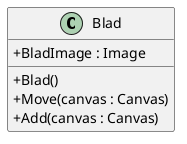 @startuml
skinparam ClassAttributeIconSize 0
skinparam linetype ortho

class Blad{
    + BladImage : Image
    + Blad()
    + Move(canvas : Canvas)
    + Add(canvas : Canvas)
}



@enduml